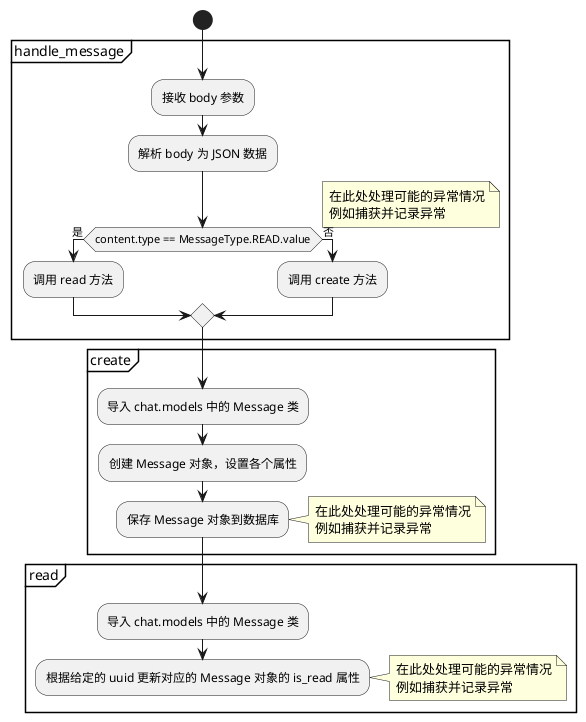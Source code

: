 @startuml

start
partition "handle_message" {
  :接收 body 参数;
  :解析 body 为 JSON 数据;
  if (content.type == MessageType.READ.value) then (是)
    :调用 read 方法;
  else (否)
    :调用 create 方法;
  endif
  note right: 在此处处理可能的异常情况\n例如捕获并记录异常
}
partition "create" {
  :导入 chat.models 中的 Message 类;
  :创建 Message 对象，设置各个属性;
  :保存 Message 对象到数据库;
  note right: 在此处处理可能的异常情况\n例如捕获并记录异常
}
partition "read" {
  :导入 chat.models 中的 Message 类;
  :根据给定的 uuid 更新对应的 Message 对象的 is_read 属性;
  note right: 在此处处理可能的异常情况\n例如捕获并记录异常
}

@enduml

